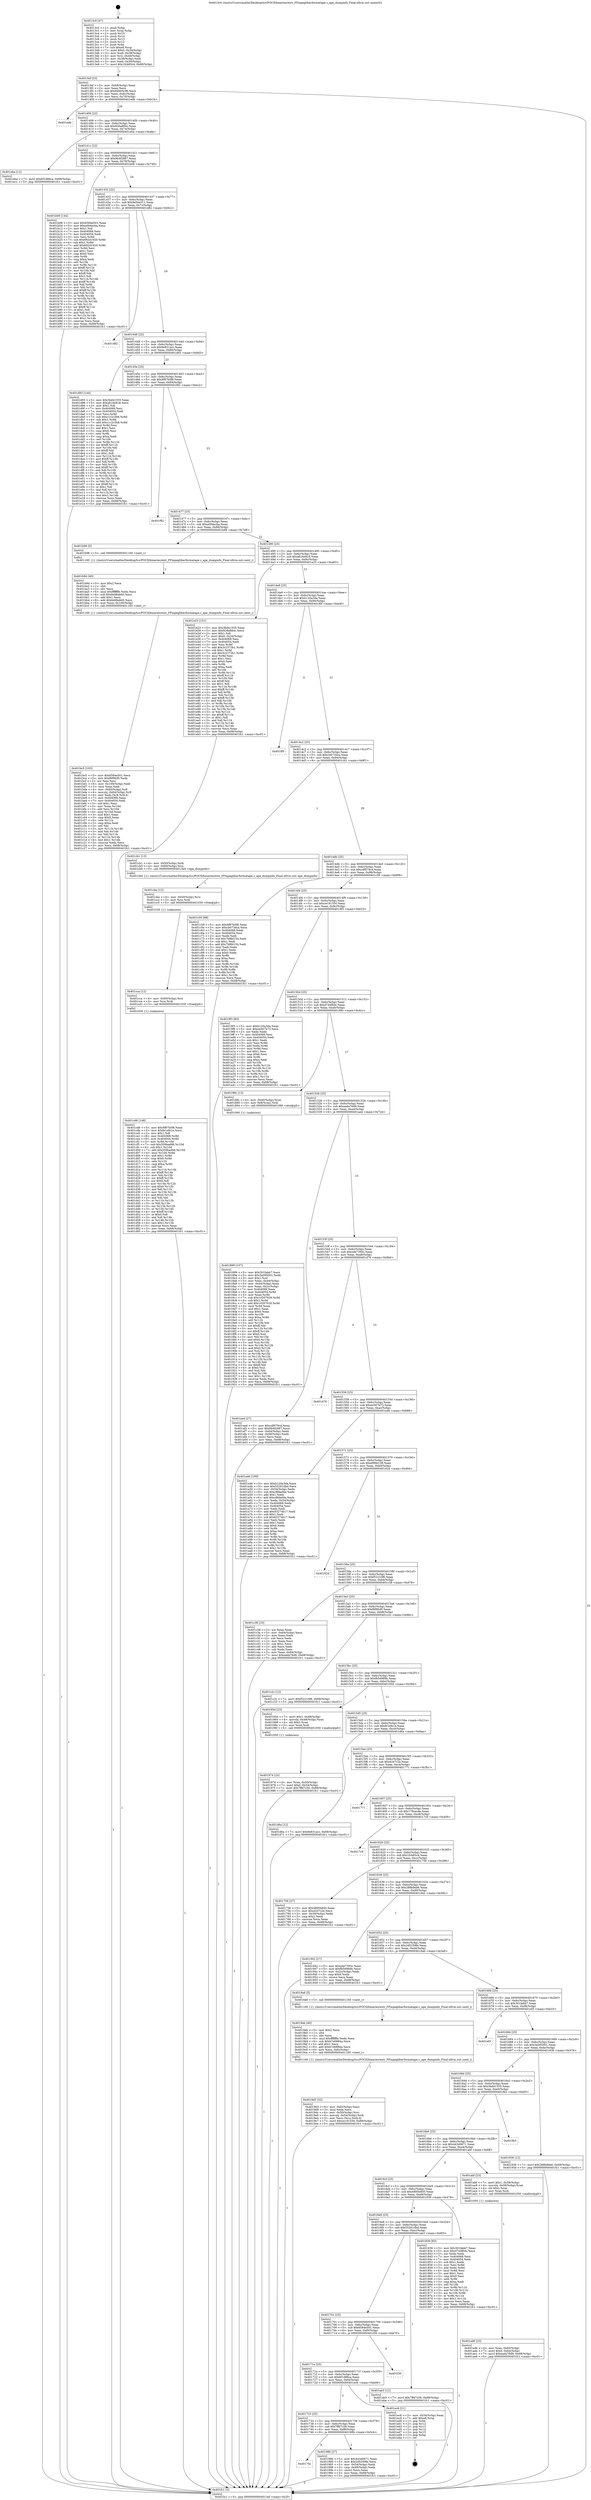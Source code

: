 digraph "0x4013c0" {
  label = "0x4013c0 (/mnt/c/Users/mathe/Desktop/tcc/POCII/binaries/extr_FFmpeglibavformatape.c_ape_dumpinfo_Final-ollvm.out::main(0))"
  labelloc = "t"
  node[shape=record]

  Entry [label="",width=0.3,height=0.3,shape=circle,fillcolor=black,style=filled]
  "0x4013ef" [label="{
     0x4013ef [23]\l
     | [instrs]\l
     &nbsp;&nbsp;0x4013ef \<+3\>: mov -0x68(%rbp),%eax\l
     &nbsp;&nbsp;0x4013f2 \<+2\>: mov %eax,%ecx\l
     &nbsp;&nbsp;0x4013f4 \<+6\>: sub $0x84605c96,%ecx\l
     &nbsp;&nbsp;0x4013fa \<+3\>: mov %eax,-0x6c(%rbp)\l
     &nbsp;&nbsp;0x4013fd \<+3\>: mov %ecx,-0x70(%rbp)\l
     &nbsp;&nbsp;0x401400 \<+6\>: je 0000000000401edb \<main+0xb1b\>\l
  }"]
  "0x401edb" [label="{
     0x401edb\l
  }", style=dashed]
  "0x401406" [label="{
     0x401406 [22]\l
     | [instrs]\l
     &nbsp;&nbsp;0x401406 \<+5\>: jmp 000000000040140b \<main+0x4b\>\l
     &nbsp;&nbsp;0x40140b \<+3\>: mov -0x6c(%rbp),%eax\l
     &nbsp;&nbsp;0x40140e \<+5\>: sub $0x926a884c,%eax\l
     &nbsp;&nbsp;0x401413 \<+3\>: mov %eax,-0x74(%rbp)\l
     &nbsp;&nbsp;0x401416 \<+6\>: je 0000000000401eba \<main+0xafa\>\l
  }"]
  Exit [label="",width=0.3,height=0.3,shape=circle,fillcolor=black,style=filled,peripheries=2]
  "0x401eba" [label="{
     0x401eba [12]\l
     | [instrs]\l
     &nbsp;&nbsp;0x401eba \<+7\>: movl $0x6f1d86ca,-0x68(%rbp)\l
     &nbsp;&nbsp;0x401ec1 \<+5\>: jmp 0000000000401fc1 \<main+0xc01\>\l
  }"]
  "0x40141c" [label="{
     0x40141c [22]\l
     | [instrs]\l
     &nbsp;&nbsp;0x40141c \<+5\>: jmp 0000000000401421 \<main+0x61\>\l
     &nbsp;&nbsp;0x401421 \<+3\>: mov -0x6c(%rbp),%eax\l
     &nbsp;&nbsp;0x401424 \<+5\>: sub $0x9b4f2887,%eax\l
     &nbsp;&nbsp;0x401429 \<+3\>: mov %eax,-0x78(%rbp)\l
     &nbsp;&nbsp;0x40142c \<+6\>: je 0000000000401b08 \<main+0x748\>\l
  }"]
  "0x401cd6" [label="{
     0x401cd6 [148]\l
     | [instrs]\l
     &nbsp;&nbsp;0x401cd6 \<+5\>: mov $0x9f87b0f6,%eax\l
     &nbsp;&nbsp;0x401cdb \<+5\>: mov $0xfe1efe1e,%ecx\l
     &nbsp;&nbsp;0x401ce0 \<+2\>: mov $0x1,%dl\l
     &nbsp;&nbsp;0x401ce2 \<+8\>: mov 0x404068,%r8d\l
     &nbsp;&nbsp;0x401cea \<+8\>: mov 0x404054,%r9d\l
     &nbsp;&nbsp;0x401cf2 \<+3\>: mov %r8d,%r10d\l
     &nbsp;&nbsp;0x401cf5 \<+7\>: sub $0x359bad66,%r10d\l
     &nbsp;&nbsp;0x401cfc \<+4\>: sub $0x1,%r10d\l
     &nbsp;&nbsp;0x401d00 \<+7\>: add $0x359bad66,%r10d\l
     &nbsp;&nbsp;0x401d07 \<+4\>: imul %r10d,%r8d\l
     &nbsp;&nbsp;0x401d0b \<+4\>: and $0x1,%r8d\l
     &nbsp;&nbsp;0x401d0f \<+4\>: cmp $0x0,%r8d\l
     &nbsp;&nbsp;0x401d13 \<+4\>: sete %r11b\l
     &nbsp;&nbsp;0x401d17 \<+4\>: cmp $0xa,%r9d\l
     &nbsp;&nbsp;0x401d1b \<+3\>: setl %bl\l
     &nbsp;&nbsp;0x401d1e \<+3\>: mov %r11b,%r14b\l
     &nbsp;&nbsp;0x401d21 \<+4\>: xor $0xff,%r14b\l
     &nbsp;&nbsp;0x401d25 \<+3\>: mov %bl,%r15b\l
     &nbsp;&nbsp;0x401d28 \<+4\>: xor $0xff,%r15b\l
     &nbsp;&nbsp;0x401d2c \<+3\>: xor $0x0,%dl\l
     &nbsp;&nbsp;0x401d2f \<+3\>: mov %r14b,%r12b\l
     &nbsp;&nbsp;0x401d32 \<+4\>: and $0x0,%r12b\l
     &nbsp;&nbsp;0x401d36 \<+3\>: and %dl,%r11b\l
     &nbsp;&nbsp;0x401d39 \<+3\>: mov %r15b,%r13b\l
     &nbsp;&nbsp;0x401d3c \<+4\>: and $0x0,%r13b\l
     &nbsp;&nbsp;0x401d40 \<+2\>: and %dl,%bl\l
     &nbsp;&nbsp;0x401d42 \<+3\>: or %r11b,%r12b\l
     &nbsp;&nbsp;0x401d45 \<+3\>: or %bl,%r13b\l
     &nbsp;&nbsp;0x401d48 \<+3\>: xor %r13b,%r12b\l
     &nbsp;&nbsp;0x401d4b \<+3\>: or %r15b,%r14b\l
     &nbsp;&nbsp;0x401d4e \<+4\>: xor $0xff,%r14b\l
     &nbsp;&nbsp;0x401d52 \<+3\>: or $0x0,%dl\l
     &nbsp;&nbsp;0x401d55 \<+3\>: and %dl,%r14b\l
     &nbsp;&nbsp;0x401d58 \<+3\>: or %r14b,%r12b\l
     &nbsp;&nbsp;0x401d5b \<+4\>: test $0x1,%r12b\l
     &nbsp;&nbsp;0x401d5f \<+3\>: cmovne %ecx,%eax\l
     &nbsp;&nbsp;0x401d62 \<+3\>: mov %eax,-0x68(%rbp)\l
     &nbsp;&nbsp;0x401d65 \<+5\>: jmp 0000000000401fc1 \<main+0xc01\>\l
  }"]
  "0x401b08" [label="{
     0x401b08 [144]\l
     | [instrs]\l
     &nbsp;&nbsp;0x401b08 \<+5\>: mov $0x6584e501,%eax\l
     &nbsp;&nbsp;0x401b0d \<+5\>: mov $0xa094ecba,%ecx\l
     &nbsp;&nbsp;0x401b12 \<+2\>: mov $0x1,%dl\l
     &nbsp;&nbsp;0x401b14 \<+7\>: mov 0x404068,%esi\l
     &nbsp;&nbsp;0x401b1b \<+7\>: mov 0x404054,%edi\l
     &nbsp;&nbsp;0x401b22 \<+3\>: mov %esi,%r8d\l
     &nbsp;&nbsp;0x401b25 \<+7\>: sub $0x692d1920,%r8d\l
     &nbsp;&nbsp;0x401b2c \<+4\>: sub $0x1,%r8d\l
     &nbsp;&nbsp;0x401b30 \<+7\>: add $0x692d1920,%r8d\l
     &nbsp;&nbsp;0x401b37 \<+4\>: imul %r8d,%esi\l
     &nbsp;&nbsp;0x401b3b \<+3\>: and $0x1,%esi\l
     &nbsp;&nbsp;0x401b3e \<+3\>: cmp $0x0,%esi\l
     &nbsp;&nbsp;0x401b41 \<+4\>: sete %r9b\l
     &nbsp;&nbsp;0x401b45 \<+3\>: cmp $0xa,%edi\l
     &nbsp;&nbsp;0x401b48 \<+4\>: setl %r10b\l
     &nbsp;&nbsp;0x401b4c \<+3\>: mov %r9b,%r11b\l
     &nbsp;&nbsp;0x401b4f \<+4\>: xor $0xff,%r11b\l
     &nbsp;&nbsp;0x401b53 \<+3\>: mov %r10b,%bl\l
     &nbsp;&nbsp;0x401b56 \<+3\>: xor $0xff,%bl\l
     &nbsp;&nbsp;0x401b59 \<+3\>: xor $0x1,%dl\l
     &nbsp;&nbsp;0x401b5c \<+3\>: mov %r11b,%r14b\l
     &nbsp;&nbsp;0x401b5f \<+4\>: and $0xff,%r14b\l
     &nbsp;&nbsp;0x401b63 \<+3\>: and %dl,%r9b\l
     &nbsp;&nbsp;0x401b66 \<+3\>: mov %bl,%r15b\l
     &nbsp;&nbsp;0x401b69 \<+4\>: and $0xff,%r15b\l
     &nbsp;&nbsp;0x401b6d \<+3\>: and %dl,%r10b\l
     &nbsp;&nbsp;0x401b70 \<+3\>: or %r9b,%r14b\l
     &nbsp;&nbsp;0x401b73 \<+3\>: or %r10b,%r15b\l
     &nbsp;&nbsp;0x401b76 \<+3\>: xor %r15b,%r14b\l
     &nbsp;&nbsp;0x401b79 \<+3\>: or %bl,%r11b\l
     &nbsp;&nbsp;0x401b7c \<+4\>: xor $0xff,%r11b\l
     &nbsp;&nbsp;0x401b80 \<+3\>: or $0x1,%dl\l
     &nbsp;&nbsp;0x401b83 \<+3\>: and %dl,%r11b\l
     &nbsp;&nbsp;0x401b86 \<+3\>: or %r11b,%r14b\l
     &nbsp;&nbsp;0x401b89 \<+4\>: test $0x1,%r14b\l
     &nbsp;&nbsp;0x401b8d \<+3\>: cmovne %ecx,%eax\l
     &nbsp;&nbsp;0x401b90 \<+3\>: mov %eax,-0x68(%rbp)\l
     &nbsp;&nbsp;0x401b93 \<+5\>: jmp 0000000000401fc1 \<main+0xc01\>\l
  }"]
  "0x401432" [label="{
     0x401432 [22]\l
     | [instrs]\l
     &nbsp;&nbsp;0x401432 \<+5\>: jmp 0000000000401437 \<main+0x77\>\l
     &nbsp;&nbsp;0x401437 \<+3\>: mov -0x6c(%rbp),%eax\l
     &nbsp;&nbsp;0x40143a \<+5\>: sub $0x9e50e311,%eax\l
     &nbsp;&nbsp;0x40143f \<+3\>: mov %eax,-0x7c(%rbp)\l
     &nbsp;&nbsp;0x401442 \<+6\>: je 0000000000401d82 \<main+0x9c2\>\l
  }"]
  "0x401cca" [label="{
     0x401cca [12]\l
     | [instrs]\l
     &nbsp;&nbsp;0x401cca \<+4\>: mov -0x60(%rbp),%rsi\l
     &nbsp;&nbsp;0x401cce \<+3\>: mov %rsi,%rdi\l
     &nbsp;&nbsp;0x401cd1 \<+5\>: call 0000000000401030 \<free@plt\>\l
     | [calls]\l
     &nbsp;&nbsp;0x401030 \{1\} (unknown)\l
  }"]
  "0x401d82" [label="{
     0x401d82\l
  }", style=dashed]
  "0x401448" [label="{
     0x401448 [22]\l
     | [instrs]\l
     &nbsp;&nbsp;0x401448 \<+5\>: jmp 000000000040144d \<main+0x8d\>\l
     &nbsp;&nbsp;0x40144d \<+3\>: mov -0x6c(%rbp),%eax\l
     &nbsp;&nbsp;0x401450 \<+5\>: sub $0x9e831acc,%eax\l
     &nbsp;&nbsp;0x401455 \<+3\>: mov %eax,-0x80(%rbp)\l
     &nbsp;&nbsp;0x401458 \<+6\>: je 0000000000401d93 \<main+0x9d3\>\l
  }"]
  "0x401cbe" [label="{
     0x401cbe [12]\l
     | [instrs]\l
     &nbsp;&nbsp;0x401cbe \<+4\>: mov -0x50(%rbp),%rsi\l
     &nbsp;&nbsp;0x401cc2 \<+3\>: mov %rsi,%rdi\l
     &nbsp;&nbsp;0x401cc5 \<+5\>: call 0000000000401030 \<free@plt\>\l
     | [calls]\l
     &nbsp;&nbsp;0x401030 \{1\} (unknown)\l
  }"]
  "0x401d93" [label="{
     0x401d93 [144]\l
     | [instrs]\l
     &nbsp;&nbsp;0x401d93 \<+5\>: mov $0x3bd41555,%eax\l
     &nbsp;&nbsp;0x401d98 \<+5\>: mov $0xa616e818,%ecx\l
     &nbsp;&nbsp;0x401d9d \<+2\>: mov $0x1,%dl\l
     &nbsp;&nbsp;0x401d9f \<+7\>: mov 0x404068,%esi\l
     &nbsp;&nbsp;0x401da6 \<+7\>: mov 0x404054,%edi\l
     &nbsp;&nbsp;0x401dad \<+3\>: mov %esi,%r8d\l
     &nbsp;&nbsp;0x401db0 \<+7\>: sub $0xc1c2c3b8,%r8d\l
     &nbsp;&nbsp;0x401db7 \<+4\>: sub $0x1,%r8d\l
     &nbsp;&nbsp;0x401dbb \<+7\>: add $0xc1c2c3b8,%r8d\l
     &nbsp;&nbsp;0x401dc2 \<+4\>: imul %r8d,%esi\l
     &nbsp;&nbsp;0x401dc6 \<+3\>: and $0x1,%esi\l
     &nbsp;&nbsp;0x401dc9 \<+3\>: cmp $0x0,%esi\l
     &nbsp;&nbsp;0x401dcc \<+4\>: sete %r9b\l
     &nbsp;&nbsp;0x401dd0 \<+3\>: cmp $0xa,%edi\l
     &nbsp;&nbsp;0x401dd3 \<+4\>: setl %r10b\l
     &nbsp;&nbsp;0x401dd7 \<+3\>: mov %r9b,%r11b\l
     &nbsp;&nbsp;0x401dda \<+4\>: xor $0xff,%r11b\l
     &nbsp;&nbsp;0x401dde \<+3\>: mov %r10b,%bl\l
     &nbsp;&nbsp;0x401de1 \<+3\>: xor $0xff,%bl\l
     &nbsp;&nbsp;0x401de4 \<+3\>: xor $0x1,%dl\l
     &nbsp;&nbsp;0x401de7 \<+3\>: mov %r11b,%r14b\l
     &nbsp;&nbsp;0x401dea \<+4\>: and $0xff,%r14b\l
     &nbsp;&nbsp;0x401dee \<+3\>: and %dl,%r9b\l
     &nbsp;&nbsp;0x401df1 \<+3\>: mov %bl,%r15b\l
     &nbsp;&nbsp;0x401df4 \<+4\>: and $0xff,%r15b\l
     &nbsp;&nbsp;0x401df8 \<+3\>: and %dl,%r10b\l
     &nbsp;&nbsp;0x401dfb \<+3\>: or %r9b,%r14b\l
     &nbsp;&nbsp;0x401dfe \<+3\>: or %r10b,%r15b\l
     &nbsp;&nbsp;0x401e01 \<+3\>: xor %r15b,%r14b\l
     &nbsp;&nbsp;0x401e04 \<+3\>: or %bl,%r11b\l
     &nbsp;&nbsp;0x401e07 \<+4\>: xor $0xff,%r11b\l
     &nbsp;&nbsp;0x401e0b \<+3\>: or $0x1,%dl\l
     &nbsp;&nbsp;0x401e0e \<+3\>: and %dl,%r11b\l
     &nbsp;&nbsp;0x401e11 \<+3\>: or %r11b,%r14b\l
     &nbsp;&nbsp;0x401e14 \<+4\>: test $0x1,%r14b\l
     &nbsp;&nbsp;0x401e18 \<+3\>: cmovne %ecx,%eax\l
     &nbsp;&nbsp;0x401e1b \<+3\>: mov %eax,-0x68(%rbp)\l
     &nbsp;&nbsp;0x401e1e \<+5\>: jmp 0000000000401fc1 \<main+0xc01\>\l
  }"]
  "0x40145e" [label="{
     0x40145e [25]\l
     | [instrs]\l
     &nbsp;&nbsp;0x40145e \<+5\>: jmp 0000000000401463 \<main+0xa3\>\l
     &nbsp;&nbsp;0x401463 \<+3\>: mov -0x6c(%rbp),%eax\l
     &nbsp;&nbsp;0x401466 \<+5\>: sub $0x9f87b0f6,%eax\l
     &nbsp;&nbsp;0x40146b \<+6\>: mov %eax,-0x84(%rbp)\l
     &nbsp;&nbsp;0x401471 \<+6\>: je 0000000000401f82 \<main+0xbc2\>\l
  }"]
  "0x401bc5" [label="{
     0x401bc5 [103]\l
     | [instrs]\l
     &nbsp;&nbsp;0x401bc5 \<+5\>: mov $0x6584e501,%ecx\l
     &nbsp;&nbsp;0x401bca \<+5\>: mov $0xf6f9fcf0,%edx\l
     &nbsp;&nbsp;0x401bcf \<+2\>: xor %esi,%esi\l
     &nbsp;&nbsp;0x401bd1 \<+6\>: mov -0x100(%rbp),%edi\l
     &nbsp;&nbsp;0x401bd7 \<+3\>: imul %eax,%edi\l
     &nbsp;&nbsp;0x401bda \<+4\>: mov -0x60(%rbp),%r8\l
     &nbsp;&nbsp;0x401bde \<+4\>: movslq -0x64(%rbp),%r9\l
     &nbsp;&nbsp;0x401be2 \<+4\>: mov %edi,(%r8,%r9,4)\l
     &nbsp;&nbsp;0x401be6 \<+7\>: mov 0x404068,%eax\l
     &nbsp;&nbsp;0x401bed \<+7\>: mov 0x404054,%edi\l
     &nbsp;&nbsp;0x401bf4 \<+3\>: sub $0x1,%esi\l
     &nbsp;&nbsp;0x401bf7 \<+3\>: mov %eax,%r10d\l
     &nbsp;&nbsp;0x401bfa \<+3\>: add %esi,%r10d\l
     &nbsp;&nbsp;0x401bfd \<+4\>: imul %r10d,%eax\l
     &nbsp;&nbsp;0x401c01 \<+3\>: and $0x1,%eax\l
     &nbsp;&nbsp;0x401c04 \<+3\>: cmp $0x0,%eax\l
     &nbsp;&nbsp;0x401c07 \<+4\>: sete %r11b\l
     &nbsp;&nbsp;0x401c0b \<+3\>: cmp $0xa,%edi\l
     &nbsp;&nbsp;0x401c0e \<+3\>: setl %bl\l
     &nbsp;&nbsp;0x401c11 \<+3\>: mov %r11b,%r14b\l
     &nbsp;&nbsp;0x401c14 \<+3\>: and %bl,%r14b\l
     &nbsp;&nbsp;0x401c17 \<+3\>: xor %bl,%r11b\l
     &nbsp;&nbsp;0x401c1a \<+3\>: or %r11b,%r14b\l
     &nbsp;&nbsp;0x401c1d \<+4\>: test $0x1,%r14b\l
     &nbsp;&nbsp;0x401c21 \<+3\>: cmovne %edx,%ecx\l
     &nbsp;&nbsp;0x401c24 \<+3\>: mov %ecx,-0x68(%rbp)\l
     &nbsp;&nbsp;0x401c27 \<+5\>: jmp 0000000000401fc1 \<main+0xc01\>\l
  }"]
  "0x401f82" [label="{
     0x401f82\l
  }", style=dashed]
  "0x401477" [label="{
     0x401477 [25]\l
     | [instrs]\l
     &nbsp;&nbsp;0x401477 \<+5\>: jmp 000000000040147c \<main+0xbc\>\l
     &nbsp;&nbsp;0x40147c \<+3\>: mov -0x6c(%rbp),%eax\l
     &nbsp;&nbsp;0x40147f \<+5\>: sub $0xa094ecba,%eax\l
     &nbsp;&nbsp;0x401484 \<+6\>: mov %eax,-0x88(%rbp)\l
     &nbsp;&nbsp;0x40148a \<+6\>: je 0000000000401b98 \<main+0x7d8\>\l
  }"]
  "0x401b9d" [label="{
     0x401b9d [40]\l
     | [instrs]\l
     &nbsp;&nbsp;0x401b9d \<+5\>: mov $0x2,%ecx\l
     &nbsp;&nbsp;0x401ba2 \<+1\>: cltd\l
     &nbsp;&nbsp;0x401ba3 \<+2\>: idiv %ecx\l
     &nbsp;&nbsp;0x401ba5 \<+6\>: imul $0xfffffffe,%edx,%ecx\l
     &nbsp;&nbsp;0x401bab \<+6\>: sub $0x6e98ab60,%ecx\l
     &nbsp;&nbsp;0x401bb1 \<+3\>: add $0x1,%ecx\l
     &nbsp;&nbsp;0x401bb4 \<+6\>: add $0x6e98ab60,%ecx\l
     &nbsp;&nbsp;0x401bba \<+6\>: mov %ecx,-0x100(%rbp)\l
     &nbsp;&nbsp;0x401bc0 \<+5\>: call 0000000000401160 \<next_i\>\l
     | [calls]\l
     &nbsp;&nbsp;0x401160 \{1\} (/mnt/c/Users/mathe/Desktop/tcc/POCII/binaries/extr_FFmpeglibavformatape.c_ape_dumpinfo_Final-ollvm.out::next_i)\l
  }"]
  "0x401b98" [label="{
     0x401b98 [5]\l
     | [instrs]\l
     &nbsp;&nbsp;0x401b98 \<+5\>: call 0000000000401160 \<next_i\>\l
     | [calls]\l
     &nbsp;&nbsp;0x401160 \{1\} (/mnt/c/Users/mathe/Desktop/tcc/POCII/binaries/extr_FFmpeglibavformatape.c_ape_dumpinfo_Final-ollvm.out::next_i)\l
  }"]
  "0x401490" [label="{
     0x401490 [25]\l
     | [instrs]\l
     &nbsp;&nbsp;0x401490 \<+5\>: jmp 0000000000401495 \<main+0xd5\>\l
     &nbsp;&nbsp;0x401495 \<+3\>: mov -0x6c(%rbp),%eax\l
     &nbsp;&nbsp;0x401498 \<+5\>: sub $0xa616e818,%eax\l
     &nbsp;&nbsp;0x40149d \<+6\>: mov %eax,-0x8c(%rbp)\l
     &nbsp;&nbsp;0x4014a3 \<+6\>: je 0000000000401e23 \<main+0xa63\>\l
  }"]
  "0x401ad6" [label="{
     0x401ad6 [23]\l
     | [instrs]\l
     &nbsp;&nbsp;0x401ad6 \<+4\>: mov %rax,-0x60(%rbp)\l
     &nbsp;&nbsp;0x401ada \<+7\>: movl $0x0,-0x64(%rbp)\l
     &nbsp;&nbsp;0x401ae1 \<+7\>: movl $0xeada76d9,-0x68(%rbp)\l
     &nbsp;&nbsp;0x401ae8 \<+5\>: jmp 0000000000401fc1 \<main+0xc01\>\l
  }"]
  "0x401e23" [label="{
     0x401e23 [151]\l
     | [instrs]\l
     &nbsp;&nbsp;0x401e23 \<+5\>: mov $0x3bd41555,%eax\l
     &nbsp;&nbsp;0x401e28 \<+5\>: mov $0x926a884c,%ecx\l
     &nbsp;&nbsp;0x401e2d \<+2\>: mov $0x1,%dl\l
     &nbsp;&nbsp;0x401e2f \<+7\>: movl $0x0,-0x34(%rbp)\l
     &nbsp;&nbsp;0x401e36 \<+7\>: mov 0x404068,%esi\l
     &nbsp;&nbsp;0x401e3d \<+7\>: mov 0x404054,%edi\l
     &nbsp;&nbsp;0x401e44 \<+3\>: mov %esi,%r8d\l
     &nbsp;&nbsp;0x401e47 \<+7\>: add $0x3c2373b1,%r8d\l
     &nbsp;&nbsp;0x401e4e \<+4\>: sub $0x1,%r8d\l
     &nbsp;&nbsp;0x401e52 \<+7\>: sub $0x3c2373b1,%r8d\l
     &nbsp;&nbsp;0x401e59 \<+4\>: imul %r8d,%esi\l
     &nbsp;&nbsp;0x401e5d \<+3\>: and $0x1,%esi\l
     &nbsp;&nbsp;0x401e60 \<+3\>: cmp $0x0,%esi\l
     &nbsp;&nbsp;0x401e63 \<+4\>: sete %r9b\l
     &nbsp;&nbsp;0x401e67 \<+3\>: cmp $0xa,%edi\l
     &nbsp;&nbsp;0x401e6a \<+4\>: setl %r10b\l
     &nbsp;&nbsp;0x401e6e \<+3\>: mov %r9b,%r11b\l
     &nbsp;&nbsp;0x401e71 \<+4\>: xor $0xff,%r11b\l
     &nbsp;&nbsp;0x401e75 \<+3\>: mov %r10b,%bl\l
     &nbsp;&nbsp;0x401e78 \<+3\>: xor $0xff,%bl\l
     &nbsp;&nbsp;0x401e7b \<+3\>: xor $0x1,%dl\l
     &nbsp;&nbsp;0x401e7e \<+3\>: mov %r11b,%r14b\l
     &nbsp;&nbsp;0x401e81 \<+4\>: and $0xff,%r14b\l
     &nbsp;&nbsp;0x401e85 \<+3\>: and %dl,%r9b\l
     &nbsp;&nbsp;0x401e88 \<+3\>: mov %bl,%r15b\l
     &nbsp;&nbsp;0x401e8b \<+4\>: and $0xff,%r15b\l
     &nbsp;&nbsp;0x401e8f \<+3\>: and %dl,%r10b\l
     &nbsp;&nbsp;0x401e92 \<+3\>: or %r9b,%r14b\l
     &nbsp;&nbsp;0x401e95 \<+3\>: or %r10b,%r15b\l
     &nbsp;&nbsp;0x401e98 \<+3\>: xor %r15b,%r14b\l
     &nbsp;&nbsp;0x401e9b \<+3\>: or %bl,%r11b\l
     &nbsp;&nbsp;0x401e9e \<+4\>: xor $0xff,%r11b\l
     &nbsp;&nbsp;0x401ea2 \<+3\>: or $0x1,%dl\l
     &nbsp;&nbsp;0x401ea5 \<+3\>: and %dl,%r11b\l
     &nbsp;&nbsp;0x401ea8 \<+3\>: or %r11b,%r14b\l
     &nbsp;&nbsp;0x401eab \<+4\>: test $0x1,%r14b\l
     &nbsp;&nbsp;0x401eaf \<+3\>: cmovne %ecx,%eax\l
     &nbsp;&nbsp;0x401eb2 \<+3\>: mov %eax,-0x68(%rbp)\l
     &nbsp;&nbsp;0x401eb5 \<+5\>: jmp 0000000000401fc1 \<main+0xc01\>\l
  }"]
  "0x4014a9" [label="{
     0x4014a9 [25]\l
     | [instrs]\l
     &nbsp;&nbsp;0x4014a9 \<+5\>: jmp 00000000004014ae \<main+0xee\>\l
     &nbsp;&nbsp;0x4014ae \<+3\>: mov -0x6c(%rbp),%eax\l
     &nbsp;&nbsp;0x4014b1 \<+5\>: sub $0xb120a3da,%eax\l
     &nbsp;&nbsp;0x4014b6 \<+6\>: mov %eax,-0x90(%rbp)\l
     &nbsp;&nbsp;0x4014bc \<+6\>: je 0000000000401f0f \<main+0xb4f\>\l
  }"]
  "0x4019d3" [label="{
     0x4019d3 [32]\l
     | [instrs]\l
     &nbsp;&nbsp;0x4019d3 \<+6\>: mov -0xfc(%rbp),%ecx\l
     &nbsp;&nbsp;0x4019d9 \<+3\>: imul %eax,%ecx\l
     &nbsp;&nbsp;0x4019dc \<+4\>: mov -0x50(%rbp),%rsi\l
     &nbsp;&nbsp;0x4019e0 \<+4\>: movslq -0x54(%rbp),%rdi\l
     &nbsp;&nbsp;0x4019e4 \<+3\>: mov %ecx,(%rsi,%rdi,4)\l
     &nbsp;&nbsp;0x4019e7 \<+7\>: movl $0xce191550,-0x68(%rbp)\l
     &nbsp;&nbsp;0x4019ee \<+5\>: jmp 0000000000401fc1 \<main+0xc01\>\l
  }"]
  "0x401f0f" [label="{
     0x401f0f\l
  }", style=dashed]
  "0x4014c2" [label="{
     0x4014c2 [25]\l
     | [instrs]\l
     &nbsp;&nbsp;0x4014c2 \<+5\>: jmp 00000000004014c7 \<main+0x107\>\l
     &nbsp;&nbsp;0x4014c7 \<+3\>: mov -0x6c(%rbp),%eax\l
     &nbsp;&nbsp;0x4014ca \<+5\>: sub $0xcb073dca,%eax\l
     &nbsp;&nbsp;0x4014cf \<+6\>: mov %eax,-0x94(%rbp)\l
     &nbsp;&nbsp;0x4014d5 \<+6\>: je 0000000000401cb1 \<main+0x8f1\>\l
  }"]
  "0x4019ab" [label="{
     0x4019ab [40]\l
     | [instrs]\l
     &nbsp;&nbsp;0x4019ab \<+5\>: mov $0x2,%ecx\l
     &nbsp;&nbsp;0x4019b0 \<+1\>: cltd\l
     &nbsp;&nbsp;0x4019b1 \<+2\>: idiv %ecx\l
     &nbsp;&nbsp;0x4019b3 \<+6\>: imul $0xfffffffe,%edx,%ecx\l
     &nbsp;&nbsp;0x4019b9 \<+6\>: sub $0xb7e6884a,%ecx\l
     &nbsp;&nbsp;0x4019bf \<+3\>: add $0x1,%ecx\l
     &nbsp;&nbsp;0x4019c2 \<+6\>: add $0xb7e6884a,%ecx\l
     &nbsp;&nbsp;0x4019c8 \<+6\>: mov %ecx,-0xfc(%rbp)\l
     &nbsp;&nbsp;0x4019ce \<+5\>: call 0000000000401160 \<next_i\>\l
     | [calls]\l
     &nbsp;&nbsp;0x401160 \{1\} (/mnt/c/Users/mathe/Desktop/tcc/POCII/binaries/extr_FFmpeglibavformatape.c_ape_dumpinfo_Final-ollvm.out::next_i)\l
  }"]
  "0x401cb1" [label="{
     0x401cb1 [13]\l
     | [instrs]\l
     &nbsp;&nbsp;0x401cb1 \<+4\>: mov -0x50(%rbp),%rdi\l
     &nbsp;&nbsp;0x401cb5 \<+4\>: mov -0x60(%rbp),%rsi\l
     &nbsp;&nbsp;0x401cb9 \<+5\>: call 00000000004013b0 \<ape_dumpinfo\>\l
     | [calls]\l
     &nbsp;&nbsp;0x4013b0 \{1\} (/mnt/c/Users/mathe/Desktop/tcc/POCII/binaries/extr_FFmpeglibavformatape.c_ape_dumpinfo_Final-ollvm.out::ape_dumpinfo)\l
  }"]
  "0x4014db" [label="{
     0x4014db [25]\l
     | [instrs]\l
     &nbsp;&nbsp;0x4014db \<+5\>: jmp 00000000004014e0 \<main+0x120\>\l
     &nbsp;&nbsp;0x4014e0 \<+3\>: mov -0x6c(%rbp),%eax\l
     &nbsp;&nbsp;0x4014e3 \<+5\>: sub $0xcdf079cd,%eax\l
     &nbsp;&nbsp;0x4014e8 \<+6\>: mov %eax,-0x98(%rbp)\l
     &nbsp;&nbsp;0x4014ee \<+6\>: je 0000000000401c59 \<main+0x899\>\l
  }"]
  "0x40174c" [label="{
     0x40174c\l
  }", style=dashed]
  "0x401c59" [label="{
     0x401c59 [88]\l
     | [instrs]\l
     &nbsp;&nbsp;0x401c59 \<+5\>: mov $0x9f87b0f6,%eax\l
     &nbsp;&nbsp;0x401c5e \<+5\>: mov $0xcb073dca,%ecx\l
     &nbsp;&nbsp;0x401c63 \<+7\>: mov 0x404068,%edx\l
     &nbsp;&nbsp;0x401c6a \<+7\>: mov 0x404054,%esi\l
     &nbsp;&nbsp;0x401c71 \<+2\>: mov %edx,%edi\l
     &nbsp;&nbsp;0x401c73 \<+6\>: sub $0x7bf8d154,%edi\l
     &nbsp;&nbsp;0x401c79 \<+3\>: sub $0x1,%edi\l
     &nbsp;&nbsp;0x401c7c \<+6\>: add $0x7bf8d154,%edi\l
     &nbsp;&nbsp;0x401c82 \<+3\>: imul %edi,%edx\l
     &nbsp;&nbsp;0x401c85 \<+3\>: and $0x1,%edx\l
     &nbsp;&nbsp;0x401c88 \<+3\>: cmp $0x0,%edx\l
     &nbsp;&nbsp;0x401c8b \<+4\>: sete %r8b\l
     &nbsp;&nbsp;0x401c8f \<+3\>: cmp $0xa,%esi\l
     &nbsp;&nbsp;0x401c92 \<+4\>: setl %r9b\l
     &nbsp;&nbsp;0x401c96 \<+3\>: mov %r8b,%r10b\l
     &nbsp;&nbsp;0x401c99 \<+3\>: and %r9b,%r10b\l
     &nbsp;&nbsp;0x401c9c \<+3\>: xor %r9b,%r8b\l
     &nbsp;&nbsp;0x401c9f \<+3\>: or %r8b,%r10b\l
     &nbsp;&nbsp;0x401ca2 \<+4\>: test $0x1,%r10b\l
     &nbsp;&nbsp;0x401ca6 \<+3\>: cmovne %ecx,%eax\l
     &nbsp;&nbsp;0x401ca9 \<+3\>: mov %eax,-0x68(%rbp)\l
     &nbsp;&nbsp;0x401cac \<+5\>: jmp 0000000000401fc1 \<main+0xc01\>\l
  }"]
  "0x4014f4" [label="{
     0x4014f4 [25]\l
     | [instrs]\l
     &nbsp;&nbsp;0x4014f4 \<+5\>: jmp 00000000004014f9 \<main+0x139\>\l
     &nbsp;&nbsp;0x4014f9 \<+3\>: mov -0x6c(%rbp),%eax\l
     &nbsp;&nbsp;0x4014fc \<+5\>: sub $0xce191550,%eax\l
     &nbsp;&nbsp;0x401501 \<+6\>: mov %eax,-0x9c(%rbp)\l
     &nbsp;&nbsp;0x401507 \<+6\>: je 00000000004019f3 \<main+0x633\>\l
  }"]
  "0x40198b" [label="{
     0x40198b [27]\l
     | [instrs]\l
     &nbsp;&nbsp;0x40198b \<+5\>: mov $0x443d0671,%eax\l
     &nbsp;&nbsp;0x401990 \<+5\>: mov $0x2d5259fe,%ecx\l
     &nbsp;&nbsp;0x401995 \<+3\>: mov -0x54(%rbp),%edx\l
     &nbsp;&nbsp;0x401998 \<+3\>: cmp -0x48(%rbp),%edx\l
     &nbsp;&nbsp;0x40199b \<+3\>: cmovl %ecx,%eax\l
     &nbsp;&nbsp;0x40199e \<+3\>: mov %eax,-0x68(%rbp)\l
     &nbsp;&nbsp;0x4019a1 \<+5\>: jmp 0000000000401fc1 \<main+0xc01\>\l
  }"]
  "0x4019f3" [label="{
     0x4019f3 [83]\l
     | [instrs]\l
     &nbsp;&nbsp;0x4019f3 \<+5\>: mov $0xb120a3da,%eax\l
     &nbsp;&nbsp;0x4019f8 \<+5\>: mov $0xee567b73,%ecx\l
     &nbsp;&nbsp;0x4019fd \<+2\>: xor %edx,%edx\l
     &nbsp;&nbsp;0x4019ff \<+7\>: mov 0x404068,%esi\l
     &nbsp;&nbsp;0x401a06 \<+7\>: mov 0x404054,%edi\l
     &nbsp;&nbsp;0x401a0d \<+3\>: sub $0x1,%edx\l
     &nbsp;&nbsp;0x401a10 \<+3\>: mov %esi,%r8d\l
     &nbsp;&nbsp;0x401a13 \<+3\>: add %edx,%r8d\l
     &nbsp;&nbsp;0x401a16 \<+4\>: imul %r8d,%esi\l
     &nbsp;&nbsp;0x401a1a \<+3\>: and $0x1,%esi\l
     &nbsp;&nbsp;0x401a1d \<+3\>: cmp $0x0,%esi\l
     &nbsp;&nbsp;0x401a20 \<+4\>: sete %r9b\l
     &nbsp;&nbsp;0x401a24 \<+3\>: cmp $0xa,%edi\l
     &nbsp;&nbsp;0x401a27 \<+4\>: setl %r10b\l
     &nbsp;&nbsp;0x401a2b \<+3\>: mov %r9b,%r11b\l
     &nbsp;&nbsp;0x401a2e \<+3\>: and %r10b,%r11b\l
     &nbsp;&nbsp;0x401a31 \<+3\>: xor %r10b,%r9b\l
     &nbsp;&nbsp;0x401a34 \<+3\>: or %r9b,%r11b\l
     &nbsp;&nbsp;0x401a37 \<+4\>: test $0x1,%r11b\l
     &nbsp;&nbsp;0x401a3b \<+3\>: cmovne %ecx,%eax\l
     &nbsp;&nbsp;0x401a3e \<+3\>: mov %eax,-0x68(%rbp)\l
     &nbsp;&nbsp;0x401a41 \<+5\>: jmp 0000000000401fc1 \<main+0xc01\>\l
  }"]
  "0x40150d" [label="{
     0x40150d [25]\l
     | [instrs]\l
     &nbsp;&nbsp;0x40150d \<+5\>: jmp 0000000000401512 \<main+0x152\>\l
     &nbsp;&nbsp;0x401512 \<+3\>: mov -0x6c(%rbp),%eax\l
     &nbsp;&nbsp;0x401515 \<+5\>: sub $0xd744f0dc,%eax\l
     &nbsp;&nbsp;0x40151a \<+6\>: mov %eax,-0xa0(%rbp)\l
     &nbsp;&nbsp;0x401520 \<+6\>: je 000000000040188c \<main+0x4cc\>\l
  }"]
  "0x401733" [label="{
     0x401733 [25]\l
     | [instrs]\l
     &nbsp;&nbsp;0x401733 \<+5\>: jmp 0000000000401738 \<main+0x378\>\l
     &nbsp;&nbsp;0x401738 \<+3\>: mov -0x6c(%rbp),%eax\l
     &nbsp;&nbsp;0x40173b \<+5\>: sub $0x7ffd7c56,%eax\l
     &nbsp;&nbsp;0x401740 \<+6\>: mov %eax,-0xf8(%rbp)\l
     &nbsp;&nbsp;0x401746 \<+6\>: je 000000000040198b \<main+0x5cb\>\l
  }"]
  "0x40188c" [label="{
     0x40188c [13]\l
     | [instrs]\l
     &nbsp;&nbsp;0x40188c \<+4\>: mov -0x40(%rbp),%rax\l
     &nbsp;&nbsp;0x401890 \<+4\>: mov 0x8(%rax),%rdi\l
     &nbsp;&nbsp;0x401894 \<+5\>: call 0000000000401060 \<atoi@plt\>\l
     | [calls]\l
     &nbsp;&nbsp;0x401060 \{1\} (unknown)\l
  }"]
  "0x401526" [label="{
     0x401526 [25]\l
     | [instrs]\l
     &nbsp;&nbsp;0x401526 \<+5\>: jmp 000000000040152b \<main+0x16b\>\l
     &nbsp;&nbsp;0x40152b \<+3\>: mov -0x6c(%rbp),%eax\l
     &nbsp;&nbsp;0x40152e \<+5\>: sub $0xeada76d9,%eax\l
     &nbsp;&nbsp;0x401533 \<+6\>: mov %eax,-0xa4(%rbp)\l
     &nbsp;&nbsp;0x401539 \<+6\>: je 0000000000401aed \<main+0x72d\>\l
  }"]
  "0x401ec6" [label="{
     0x401ec6 [21]\l
     | [instrs]\l
     &nbsp;&nbsp;0x401ec6 \<+3\>: mov -0x34(%rbp),%eax\l
     &nbsp;&nbsp;0x401ec9 \<+7\>: add $0xe8,%rsp\l
     &nbsp;&nbsp;0x401ed0 \<+1\>: pop %rbx\l
     &nbsp;&nbsp;0x401ed1 \<+2\>: pop %r12\l
     &nbsp;&nbsp;0x401ed3 \<+2\>: pop %r13\l
     &nbsp;&nbsp;0x401ed5 \<+2\>: pop %r14\l
     &nbsp;&nbsp;0x401ed7 \<+2\>: pop %r15\l
     &nbsp;&nbsp;0x401ed9 \<+1\>: pop %rbp\l
     &nbsp;&nbsp;0x401eda \<+1\>: ret\l
  }"]
  "0x401aed" [label="{
     0x401aed [27]\l
     | [instrs]\l
     &nbsp;&nbsp;0x401aed \<+5\>: mov $0xcdf079cd,%eax\l
     &nbsp;&nbsp;0x401af2 \<+5\>: mov $0x9b4f2887,%ecx\l
     &nbsp;&nbsp;0x401af7 \<+3\>: mov -0x64(%rbp),%edx\l
     &nbsp;&nbsp;0x401afa \<+3\>: cmp -0x58(%rbp),%edx\l
     &nbsp;&nbsp;0x401afd \<+3\>: cmovl %ecx,%eax\l
     &nbsp;&nbsp;0x401b00 \<+3\>: mov %eax,-0x68(%rbp)\l
     &nbsp;&nbsp;0x401b03 \<+5\>: jmp 0000000000401fc1 \<main+0xc01\>\l
  }"]
  "0x40153f" [label="{
     0x40153f [25]\l
     | [instrs]\l
     &nbsp;&nbsp;0x40153f \<+5\>: jmp 0000000000401544 \<main+0x184\>\l
     &nbsp;&nbsp;0x401544 \<+3\>: mov -0x6c(%rbp),%eax\l
     &nbsp;&nbsp;0x401547 \<+5\>: sub $0xede7393c,%eax\l
     &nbsp;&nbsp;0x40154c \<+6\>: mov %eax,-0xa8(%rbp)\l
     &nbsp;&nbsp;0x401552 \<+6\>: je 0000000000401d76 \<main+0x9b6\>\l
  }"]
  "0x40171a" [label="{
     0x40171a [25]\l
     | [instrs]\l
     &nbsp;&nbsp;0x40171a \<+5\>: jmp 000000000040171f \<main+0x35f\>\l
     &nbsp;&nbsp;0x40171f \<+3\>: mov -0x6c(%rbp),%eax\l
     &nbsp;&nbsp;0x401722 \<+5\>: sub $0x6f1d86ca,%eax\l
     &nbsp;&nbsp;0x401727 \<+6\>: mov %eax,-0xf4(%rbp)\l
     &nbsp;&nbsp;0x40172d \<+6\>: je 0000000000401ec6 \<main+0xb06\>\l
  }"]
  "0x401d76" [label="{
     0x401d76\l
  }", style=dashed]
  "0x401558" [label="{
     0x401558 [25]\l
     | [instrs]\l
     &nbsp;&nbsp;0x401558 \<+5\>: jmp 000000000040155d \<main+0x19d\>\l
     &nbsp;&nbsp;0x40155d \<+3\>: mov -0x6c(%rbp),%eax\l
     &nbsp;&nbsp;0x401560 \<+5\>: sub $0xee567b73,%eax\l
     &nbsp;&nbsp;0x401565 \<+6\>: mov %eax,-0xac(%rbp)\l
     &nbsp;&nbsp;0x40156b \<+6\>: je 0000000000401a46 \<main+0x686\>\l
  }"]
  "0x401f30" [label="{
     0x401f30\l
  }", style=dashed]
  "0x401a46" [label="{
     0x401a46 [109]\l
     | [instrs]\l
     &nbsp;&nbsp;0x401a46 \<+5\>: mov $0xb120a3da,%eax\l
     &nbsp;&nbsp;0x401a4b \<+5\>: mov $0x55281dbd,%ecx\l
     &nbsp;&nbsp;0x401a50 \<+3\>: mov -0x54(%rbp),%edx\l
     &nbsp;&nbsp;0x401a53 \<+6\>: sub $0xc86bef4e,%edx\l
     &nbsp;&nbsp;0x401a59 \<+3\>: add $0x1,%edx\l
     &nbsp;&nbsp;0x401a5c \<+6\>: add $0xc86bef4e,%edx\l
     &nbsp;&nbsp;0x401a62 \<+3\>: mov %edx,-0x54(%rbp)\l
     &nbsp;&nbsp;0x401a65 \<+7\>: mov 0x404068,%edx\l
     &nbsp;&nbsp;0x401a6c \<+7\>: mov 0x404054,%esi\l
     &nbsp;&nbsp;0x401a73 \<+2\>: mov %edx,%edi\l
     &nbsp;&nbsp;0x401a75 \<+6\>: add $0x83274b17,%edi\l
     &nbsp;&nbsp;0x401a7b \<+3\>: sub $0x1,%edi\l
     &nbsp;&nbsp;0x401a7e \<+6\>: sub $0x83274b17,%edi\l
     &nbsp;&nbsp;0x401a84 \<+3\>: imul %edi,%edx\l
     &nbsp;&nbsp;0x401a87 \<+3\>: and $0x1,%edx\l
     &nbsp;&nbsp;0x401a8a \<+3\>: cmp $0x0,%edx\l
     &nbsp;&nbsp;0x401a8d \<+4\>: sete %r8b\l
     &nbsp;&nbsp;0x401a91 \<+3\>: cmp $0xa,%esi\l
     &nbsp;&nbsp;0x401a94 \<+4\>: setl %r9b\l
     &nbsp;&nbsp;0x401a98 \<+3\>: mov %r8b,%r10b\l
     &nbsp;&nbsp;0x401a9b \<+3\>: and %r9b,%r10b\l
     &nbsp;&nbsp;0x401a9e \<+3\>: xor %r9b,%r8b\l
     &nbsp;&nbsp;0x401aa1 \<+3\>: or %r8b,%r10b\l
     &nbsp;&nbsp;0x401aa4 \<+4\>: test $0x1,%r10b\l
     &nbsp;&nbsp;0x401aa8 \<+3\>: cmovne %ecx,%eax\l
     &nbsp;&nbsp;0x401aab \<+3\>: mov %eax,-0x68(%rbp)\l
     &nbsp;&nbsp;0x401aae \<+5\>: jmp 0000000000401fc1 \<main+0xc01\>\l
  }"]
  "0x401571" [label="{
     0x401571 [25]\l
     | [instrs]\l
     &nbsp;&nbsp;0x401571 \<+5\>: jmp 0000000000401576 \<main+0x1b6\>\l
     &nbsp;&nbsp;0x401576 \<+3\>: mov -0x6c(%rbp),%eax\l
     &nbsp;&nbsp;0x401579 \<+5\>: sub $0xef96b128,%eax\l
     &nbsp;&nbsp;0x40157e \<+6\>: mov %eax,-0xb0(%rbp)\l
     &nbsp;&nbsp;0x401584 \<+6\>: je 000000000040182d \<main+0x46d\>\l
  }"]
  "0x401701" [label="{
     0x401701 [25]\l
     | [instrs]\l
     &nbsp;&nbsp;0x401701 \<+5\>: jmp 0000000000401706 \<main+0x346\>\l
     &nbsp;&nbsp;0x401706 \<+3\>: mov -0x6c(%rbp),%eax\l
     &nbsp;&nbsp;0x401709 \<+5\>: sub $0x6584e501,%eax\l
     &nbsp;&nbsp;0x40170e \<+6\>: mov %eax,-0xf0(%rbp)\l
     &nbsp;&nbsp;0x401714 \<+6\>: je 0000000000401f30 \<main+0xb70\>\l
  }"]
  "0x40182d" [label="{
     0x40182d\l
  }", style=dashed]
  "0x40158a" [label="{
     0x40158a [25]\l
     | [instrs]\l
     &nbsp;&nbsp;0x40158a \<+5\>: jmp 000000000040158f \<main+0x1cf\>\l
     &nbsp;&nbsp;0x40158f \<+3\>: mov -0x6c(%rbp),%eax\l
     &nbsp;&nbsp;0x401592 \<+5\>: sub $0xf52210f6,%eax\l
     &nbsp;&nbsp;0x401597 \<+6\>: mov %eax,-0xb4(%rbp)\l
     &nbsp;&nbsp;0x40159d \<+6\>: je 0000000000401c38 \<main+0x878\>\l
  }"]
  "0x401ab3" [label="{
     0x401ab3 [12]\l
     | [instrs]\l
     &nbsp;&nbsp;0x401ab3 \<+7\>: movl $0x7ffd7c56,-0x68(%rbp)\l
     &nbsp;&nbsp;0x401aba \<+5\>: jmp 0000000000401fc1 \<main+0xc01\>\l
  }"]
  "0x401c38" [label="{
     0x401c38 [33]\l
     | [instrs]\l
     &nbsp;&nbsp;0x401c38 \<+2\>: xor %eax,%eax\l
     &nbsp;&nbsp;0x401c3a \<+3\>: mov -0x64(%rbp),%ecx\l
     &nbsp;&nbsp;0x401c3d \<+2\>: mov %eax,%edx\l
     &nbsp;&nbsp;0x401c3f \<+2\>: sub %ecx,%edx\l
     &nbsp;&nbsp;0x401c41 \<+2\>: mov %eax,%ecx\l
     &nbsp;&nbsp;0x401c43 \<+3\>: sub $0x1,%ecx\l
     &nbsp;&nbsp;0x401c46 \<+2\>: add %ecx,%edx\l
     &nbsp;&nbsp;0x401c48 \<+2\>: sub %edx,%eax\l
     &nbsp;&nbsp;0x401c4a \<+3\>: mov %eax,-0x64(%rbp)\l
     &nbsp;&nbsp;0x401c4d \<+7\>: movl $0xeada76d9,-0x68(%rbp)\l
     &nbsp;&nbsp;0x401c54 \<+5\>: jmp 0000000000401fc1 \<main+0xc01\>\l
  }"]
  "0x4015a3" [label="{
     0x4015a3 [25]\l
     | [instrs]\l
     &nbsp;&nbsp;0x4015a3 \<+5\>: jmp 00000000004015a8 \<main+0x1e8\>\l
     &nbsp;&nbsp;0x4015a8 \<+3\>: mov -0x6c(%rbp),%eax\l
     &nbsp;&nbsp;0x4015ab \<+5\>: sub $0xf6f9fcf0,%eax\l
     &nbsp;&nbsp;0x4015b0 \<+6\>: mov %eax,-0xb8(%rbp)\l
     &nbsp;&nbsp;0x4015b6 \<+6\>: je 0000000000401c2c \<main+0x86c\>\l
  }"]
  "0x401974" [label="{
     0x401974 [23]\l
     | [instrs]\l
     &nbsp;&nbsp;0x401974 \<+4\>: mov %rax,-0x50(%rbp)\l
     &nbsp;&nbsp;0x401978 \<+7\>: movl $0x0,-0x54(%rbp)\l
     &nbsp;&nbsp;0x40197f \<+7\>: movl $0x7ffd7c56,-0x68(%rbp)\l
     &nbsp;&nbsp;0x401986 \<+5\>: jmp 0000000000401fc1 \<main+0xc01\>\l
  }"]
  "0x401c2c" [label="{
     0x401c2c [12]\l
     | [instrs]\l
     &nbsp;&nbsp;0x401c2c \<+7\>: movl $0xf52210f6,-0x68(%rbp)\l
     &nbsp;&nbsp;0x401c33 \<+5\>: jmp 0000000000401fc1 \<main+0xc01\>\l
  }"]
  "0x4015bc" [label="{
     0x4015bc [25]\l
     | [instrs]\l
     &nbsp;&nbsp;0x4015bc \<+5\>: jmp 00000000004015c1 \<main+0x201\>\l
     &nbsp;&nbsp;0x4015c1 \<+3\>: mov -0x6c(%rbp),%eax\l
     &nbsp;&nbsp;0x4015c4 \<+5\>: sub $0xfb5d966b,%eax\l
     &nbsp;&nbsp;0x4015c9 \<+6\>: mov %eax,-0xbc(%rbp)\l
     &nbsp;&nbsp;0x4015cf \<+6\>: je 000000000040195d \<main+0x59d\>\l
  }"]
  "0x401899" [label="{
     0x401899 [157]\l
     | [instrs]\l
     &nbsp;&nbsp;0x401899 \<+5\>: mov $0x301fabb7,%ecx\l
     &nbsp;&nbsp;0x40189e \<+5\>: mov $0x3a095001,%edx\l
     &nbsp;&nbsp;0x4018a3 \<+3\>: mov $0x1,%sil\l
     &nbsp;&nbsp;0x4018a6 \<+3\>: mov %eax,-0x44(%rbp)\l
     &nbsp;&nbsp;0x4018a9 \<+3\>: mov -0x44(%rbp),%eax\l
     &nbsp;&nbsp;0x4018ac \<+3\>: mov %eax,-0x2c(%rbp)\l
     &nbsp;&nbsp;0x4018af \<+7\>: mov 0x404068,%eax\l
     &nbsp;&nbsp;0x4018b6 \<+8\>: mov 0x404054,%r8d\l
     &nbsp;&nbsp;0x4018be \<+3\>: mov %eax,%r9d\l
     &nbsp;&nbsp;0x4018c1 \<+7\>: sub $0x10267029,%r9d\l
     &nbsp;&nbsp;0x4018c8 \<+4\>: sub $0x1,%r9d\l
     &nbsp;&nbsp;0x4018cc \<+7\>: add $0x10267029,%r9d\l
     &nbsp;&nbsp;0x4018d3 \<+4\>: imul %r9d,%eax\l
     &nbsp;&nbsp;0x4018d7 \<+3\>: and $0x1,%eax\l
     &nbsp;&nbsp;0x4018da \<+3\>: cmp $0x0,%eax\l
     &nbsp;&nbsp;0x4018dd \<+4\>: sete %r10b\l
     &nbsp;&nbsp;0x4018e1 \<+4\>: cmp $0xa,%r8d\l
     &nbsp;&nbsp;0x4018e5 \<+4\>: setl %r11b\l
     &nbsp;&nbsp;0x4018e9 \<+3\>: mov %r10b,%bl\l
     &nbsp;&nbsp;0x4018ec \<+3\>: xor $0xff,%bl\l
     &nbsp;&nbsp;0x4018ef \<+3\>: mov %r11b,%r14b\l
     &nbsp;&nbsp;0x4018f2 \<+4\>: xor $0xff,%r14b\l
     &nbsp;&nbsp;0x4018f6 \<+4\>: xor $0x0,%sil\l
     &nbsp;&nbsp;0x4018fa \<+3\>: mov %bl,%r15b\l
     &nbsp;&nbsp;0x4018fd \<+4\>: and $0x0,%r15b\l
     &nbsp;&nbsp;0x401901 \<+3\>: and %sil,%r10b\l
     &nbsp;&nbsp;0x401904 \<+3\>: mov %r14b,%r12b\l
     &nbsp;&nbsp;0x401907 \<+4\>: and $0x0,%r12b\l
     &nbsp;&nbsp;0x40190b \<+3\>: and %sil,%r11b\l
     &nbsp;&nbsp;0x40190e \<+3\>: or %r10b,%r15b\l
     &nbsp;&nbsp;0x401911 \<+3\>: or %r11b,%r12b\l
     &nbsp;&nbsp;0x401914 \<+3\>: xor %r12b,%r15b\l
     &nbsp;&nbsp;0x401917 \<+3\>: or %r14b,%bl\l
     &nbsp;&nbsp;0x40191a \<+3\>: xor $0xff,%bl\l
     &nbsp;&nbsp;0x40191d \<+4\>: or $0x0,%sil\l
     &nbsp;&nbsp;0x401921 \<+3\>: and %sil,%bl\l
     &nbsp;&nbsp;0x401924 \<+3\>: or %bl,%r15b\l
     &nbsp;&nbsp;0x401927 \<+4\>: test $0x1,%r15b\l
     &nbsp;&nbsp;0x40192b \<+3\>: cmovne %edx,%ecx\l
     &nbsp;&nbsp;0x40192e \<+3\>: mov %ecx,-0x68(%rbp)\l
     &nbsp;&nbsp;0x401931 \<+5\>: jmp 0000000000401fc1 \<main+0xc01\>\l
  }"]
  "0x40195d" [label="{
     0x40195d [23]\l
     | [instrs]\l
     &nbsp;&nbsp;0x40195d \<+7\>: movl $0x1,-0x48(%rbp)\l
     &nbsp;&nbsp;0x401964 \<+4\>: movslq -0x48(%rbp),%rax\l
     &nbsp;&nbsp;0x401968 \<+4\>: shl $0x2,%rax\l
     &nbsp;&nbsp;0x40196c \<+3\>: mov %rax,%rdi\l
     &nbsp;&nbsp;0x40196f \<+5\>: call 0000000000401050 \<malloc@plt\>\l
     | [calls]\l
     &nbsp;&nbsp;0x401050 \{1\} (unknown)\l
  }"]
  "0x4015d5" [label="{
     0x4015d5 [25]\l
     | [instrs]\l
     &nbsp;&nbsp;0x4015d5 \<+5\>: jmp 00000000004015da \<main+0x21a\>\l
     &nbsp;&nbsp;0x4015da \<+3\>: mov -0x6c(%rbp),%eax\l
     &nbsp;&nbsp;0x4015dd \<+5\>: sub $0xfe1efe1e,%eax\l
     &nbsp;&nbsp;0x4015e2 \<+6\>: mov %eax,-0xc0(%rbp)\l
     &nbsp;&nbsp;0x4015e8 \<+6\>: je 0000000000401d6a \<main+0x9aa\>\l
  }"]
  "0x4016e8" [label="{
     0x4016e8 [25]\l
     | [instrs]\l
     &nbsp;&nbsp;0x4016e8 \<+5\>: jmp 00000000004016ed \<main+0x32d\>\l
     &nbsp;&nbsp;0x4016ed \<+3\>: mov -0x6c(%rbp),%eax\l
     &nbsp;&nbsp;0x4016f0 \<+5\>: sub $0x55281dbd,%eax\l
     &nbsp;&nbsp;0x4016f5 \<+6\>: mov %eax,-0xec(%rbp)\l
     &nbsp;&nbsp;0x4016fb \<+6\>: je 0000000000401ab3 \<main+0x6f3\>\l
  }"]
  "0x401d6a" [label="{
     0x401d6a [12]\l
     | [instrs]\l
     &nbsp;&nbsp;0x401d6a \<+7\>: movl $0x9e831acc,-0x68(%rbp)\l
     &nbsp;&nbsp;0x401d71 \<+5\>: jmp 0000000000401fc1 \<main+0xc01\>\l
  }"]
  "0x4015ee" [label="{
     0x4015ee [25]\l
     | [instrs]\l
     &nbsp;&nbsp;0x4015ee \<+5\>: jmp 00000000004015f3 \<main+0x233\>\l
     &nbsp;&nbsp;0x4015f3 \<+3\>: mov -0x6c(%rbp),%eax\l
     &nbsp;&nbsp;0x4015f6 \<+5\>: sub $0x42d7c2e,%eax\l
     &nbsp;&nbsp;0x4015fb \<+6\>: mov %eax,-0xc4(%rbp)\l
     &nbsp;&nbsp;0x401601 \<+6\>: je 0000000000401771 \<main+0x3b1\>\l
  }"]
  "0x401839" [label="{
     0x401839 [83]\l
     | [instrs]\l
     &nbsp;&nbsp;0x401839 \<+5\>: mov $0x301fabb7,%eax\l
     &nbsp;&nbsp;0x40183e \<+5\>: mov $0xd744f0dc,%ecx\l
     &nbsp;&nbsp;0x401843 \<+2\>: xor %edx,%edx\l
     &nbsp;&nbsp;0x401845 \<+7\>: mov 0x404068,%esi\l
     &nbsp;&nbsp;0x40184c \<+7\>: mov 0x404054,%edi\l
     &nbsp;&nbsp;0x401853 \<+3\>: sub $0x1,%edx\l
     &nbsp;&nbsp;0x401856 \<+3\>: mov %esi,%r8d\l
     &nbsp;&nbsp;0x401859 \<+3\>: add %edx,%r8d\l
     &nbsp;&nbsp;0x40185c \<+4\>: imul %r8d,%esi\l
     &nbsp;&nbsp;0x401860 \<+3\>: and $0x1,%esi\l
     &nbsp;&nbsp;0x401863 \<+3\>: cmp $0x0,%esi\l
     &nbsp;&nbsp;0x401866 \<+4\>: sete %r9b\l
     &nbsp;&nbsp;0x40186a \<+3\>: cmp $0xa,%edi\l
     &nbsp;&nbsp;0x40186d \<+4\>: setl %r10b\l
     &nbsp;&nbsp;0x401871 \<+3\>: mov %r9b,%r11b\l
     &nbsp;&nbsp;0x401874 \<+3\>: and %r10b,%r11b\l
     &nbsp;&nbsp;0x401877 \<+3\>: xor %r10b,%r9b\l
     &nbsp;&nbsp;0x40187a \<+3\>: or %r9b,%r11b\l
     &nbsp;&nbsp;0x40187d \<+4\>: test $0x1,%r11b\l
     &nbsp;&nbsp;0x401881 \<+3\>: cmovne %ecx,%eax\l
     &nbsp;&nbsp;0x401884 \<+3\>: mov %eax,-0x68(%rbp)\l
     &nbsp;&nbsp;0x401887 \<+5\>: jmp 0000000000401fc1 \<main+0xc01\>\l
  }"]
  "0x401771" [label="{
     0x401771\l
  }", style=dashed]
  "0x401607" [label="{
     0x401607 [25]\l
     | [instrs]\l
     &nbsp;&nbsp;0x401607 \<+5\>: jmp 000000000040160c \<main+0x24c\>\l
     &nbsp;&nbsp;0x40160c \<+3\>: mov -0x6c(%rbp),%eax\l
     &nbsp;&nbsp;0x40160f \<+5\>: sub $0x178cacde,%eax\l
     &nbsp;&nbsp;0x401614 \<+6\>: mov %eax,-0xc8(%rbp)\l
     &nbsp;&nbsp;0x40161a \<+6\>: je 00000000004017c9 \<main+0x409\>\l
  }"]
  "0x4016cf" [label="{
     0x4016cf [25]\l
     | [instrs]\l
     &nbsp;&nbsp;0x4016cf \<+5\>: jmp 00000000004016d4 \<main+0x314\>\l
     &nbsp;&nbsp;0x4016d4 \<+3\>: mov -0x6c(%rbp),%eax\l
     &nbsp;&nbsp;0x4016d7 \<+5\>: sub $0x4895b850,%eax\l
     &nbsp;&nbsp;0x4016dc \<+6\>: mov %eax,-0xe8(%rbp)\l
     &nbsp;&nbsp;0x4016e2 \<+6\>: je 0000000000401839 \<main+0x479\>\l
  }"]
  "0x4017c9" [label="{
     0x4017c9\l
  }", style=dashed]
  "0x401620" [label="{
     0x401620 [25]\l
     | [instrs]\l
     &nbsp;&nbsp;0x401620 \<+5\>: jmp 0000000000401625 \<main+0x265\>\l
     &nbsp;&nbsp;0x401625 \<+3\>: mov -0x6c(%rbp),%eax\l
     &nbsp;&nbsp;0x401628 \<+5\>: sub $0x1fcb85c4,%eax\l
     &nbsp;&nbsp;0x40162d \<+6\>: mov %eax,-0xcc(%rbp)\l
     &nbsp;&nbsp;0x401633 \<+6\>: je 0000000000401756 \<main+0x396\>\l
  }"]
  "0x401abf" [label="{
     0x401abf [23]\l
     | [instrs]\l
     &nbsp;&nbsp;0x401abf \<+7\>: movl $0x1,-0x58(%rbp)\l
     &nbsp;&nbsp;0x401ac6 \<+4\>: movslq -0x58(%rbp),%rax\l
     &nbsp;&nbsp;0x401aca \<+4\>: shl $0x2,%rax\l
     &nbsp;&nbsp;0x401ace \<+3\>: mov %rax,%rdi\l
     &nbsp;&nbsp;0x401ad1 \<+5\>: call 0000000000401050 \<malloc@plt\>\l
     | [calls]\l
     &nbsp;&nbsp;0x401050 \{1\} (unknown)\l
  }"]
  "0x401756" [label="{
     0x401756 [27]\l
     | [instrs]\l
     &nbsp;&nbsp;0x401756 \<+5\>: mov $0x4895b850,%eax\l
     &nbsp;&nbsp;0x40175b \<+5\>: mov $0x42d7c2e,%ecx\l
     &nbsp;&nbsp;0x401760 \<+3\>: mov -0x30(%rbp),%edx\l
     &nbsp;&nbsp;0x401763 \<+3\>: cmp $0x2,%edx\l
     &nbsp;&nbsp;0x401766 \<+3\>: cmovne %ecx,%eax\l
     &nbsp;&nbsp;0x401769 \<+3\>: mov %eax,-0x68(%rbp)\l
     &nbsp;&nbsp;0x40176c \<+5\>: jmp 0000000000401fc1 \<main+0xc01\>\l
  }"]
  "0x401639" [label="{
     0x401639 [25]\l
     | [instrs]\l
     &nbsp;&nbsp;0x401639 \<+5\>: jmp 000000000040163e \<main+0x27e\>\l
     &nbsp;&nbsp;0x40163e \<+3\>: mov -0x6c(%rbp),%eax\l
     &nbsp;&nbsp;0x401641 \<+5\>: sub $0x288b9eb6,%eax\l
     &nbsp;&nbsp;0x401646 \<+6\>: mov %eax,-0xd0(%rbp)\l
     &nbsp;&nbsp;0x40164c \<+6\>: je 0000000000401942 \<main+0x582\>\l
  }"]
  "0x401fc1" [label="{
     0x401fc1 [5]\l
     | [instrs]\l
     &nbsp;&nbsp;0x401fc1 \<+5\>: jmp 00000000004013ef \<main+0x2f\>\l
  }"]
  "0x4013c0" [label="{
     0x4013c0 [47]\l
     | [instrs]\l
     &nbsp;&nbsp;0x4013c0 \<+1\>: push %rbp\l
     &nbsp;&nbsp;0x4013c1 \<+3\>: mov %rsp,%rbp\l
     &nbsp;&nbsp;0x4013c4 \<+2\>: push %r15\l
     &nbsp;&nbsp;0x4013c6 \<+2\>: push %r14\l
     &nbsp;&nbsp;0x4013c8 \<+2\>: push %r13\l
     &nbsp;&nbsp;0x4013ca \<+2\>: push %r12\l
     &nbsp;&nbsp;0x4013cc \<+1\>: push %rbx\l
     &nbsp;&nbsp;0x4013cd \<+7\>: sub $0xe8,%rsp\l
     &nbsp;&nbsp;0x4013d4 \<+7\>: movl $0x0,-0x34(%rbp)\l
     &nbsp;&nbsp;0x4013db \<+3\>: mov %edi,-0x38(%rbp)\l
     &nbsp;&nbsp;0x4013de \<+4\>: mov %rsi,-0x40(%rbp)\l
     &nbsp;&nbsp;0x4013e2 \<+3\>: mov -0x38(%rbp),%edi\l
     &nbsp;&nbsp;0x4013e5 \<+3\>: mov %edi,-0x30(%rbp)\l
     &nbsp;&nbsp;0x4013e8 \<+7\>: movl $0x1fcb85c4,-0x68(%rbp)\l
  }"]
  "0x4016b6" [label="{
     0x4016b6 [25]\l
     | [instrs]\l
     &nbsp;&nbsp;0x4016b6 \<+5\>: jmp 00000000004016bb \<main+0x2fb\>\l
     &nbsp;&nbsp;0x4016bb \<+3\>: mov -0x6c(%rbp),%eax\l
     &nbsp;&nbsp;0x4016be \<+5\>: sub $0x443d0671,%eax\l
     &nbsp;&nbsp;0x4016c3 \<+6\>: mov %eax,-0xe4(%rbp)\l
     &nbsp;&nbsp;0x4016c9 \<+6\>: je 0000000000401abf \<main+0x6ff\>\l
  }"]
  "0x401942" [label="{
     0x401942 [27]\l
     | [instrs]\l
     &nbsp;&nbsp;0x401942 \<+5\>: mov $0xede7393c,%eax\l
     &nbsp;&nbsp;0x401947 \<+5\>: mov $0xfb5d966b,%ecx\l
     &nbsp;&nbsp;0x40194c \<+3\>: mov -0x2c(%rbp),%edx\l
     &nbsp;&nbsp;0x40194f \<+3\>: cmp $0x0,%edx\l
     &nbsp;&nbsp;0x401952 \<+3\>: cmove %ecx,%eax\l
     &nbsp;&nbsp;0x401955 \<+3\>: mov %eax,-0x68(%rbp)\l
     &nbsp;&nbsp;0x401958 \<+5\>: jmp 0000000000401fc1 \<main+0xc01\>\l
  }"]
  "0x401652" [label="{
     0x401652 [25]\l
     | [instrs]\l
     &nbsp;&nbsp;0x401652 \<+5\>: jmp 0000000000401657 \<main+0x297\>\l
     &nbsp;&nbsp;0x401657 \<+3\>: mov -0x6c(%rbp),%eax\l
     &nbsp;&nbsp;0x40165a \<+5\>: sub $0x2d5259fe,%eax\l
     &nbsp;&nbsp;0x40165f \<+6\>: mov %eax,-0xd4(%rbp)\l
     &nbsp;&nbsp;0x401665 \<+6\>: je 00000000004019a6 \<main+0x5e6\>\l
  }"]
  "0x401fb3" [label="{
     0x401fb3\l
  }", style=dashed]
  "0x4019a6" [label="{
     0x4019a6 [5]\l
     | [instrs]\l
     &nbsp;&nbsp;0x4019a6 \<+5\>: call 0000000000401160 \<next_i\>\l
     | [calls]\l
     &nbsp;&nbsp;0x401160 \{1\} (/mnt/c/Users/mathe/Desktop/tcc/POCII/binaries/extr_FFmpeglibavformatape.c_ape_dumpinfo_Final-ollvm.out::next_i)\l
  }"]
  "0x40166b" [label="{
     0x40166b [25]\l
     | [instrs]\l
     &nbsp;&nbsp;0x40166b \<+5\>: jmp 0000000000401670 \<main+0x2b0\>\l
     &nbsp;&nbsp;0x401670 \<+3\>: mov -0x6c(%rbp),%eax\l
     &nbsp;&nbsp;0x401673 \<+5\>: sub $0x301fabb7,%eax\l
     &nbsp;&nbsp;0x401678 \<+6\>: mov %eax,-0xd8(%rbp)\l
     &nbsp;&nbsp;0x40167e \<+6\>: je 0000000000401ef3 \<main+0xb33\>\l
  }"]
  "0x40169d" [label="{
     0x40169d [25]\l
     | [instrs]\l
     &nbsp;&nbsp;0x40169d \<+5\>: jmp 00000000004016a2 \<main+0x2e2\>\l
     &nbsp;&nbsp;0x4016a2 \<+3\>: mov -0x6c(%rbp),%eax\l
     &nbsp;&nbsp;0x4016a5 \<+5\>: sub $0x3bd41555,%eax\l
     &nbsp;&nbsp;0x4016aa \<+6\>: mov %eax,-0xe0(%rbp)\l
     &nbsp;&nbsp;0x4016b0 \<+6\>: je 0000000000401fb3 \<main+0xbf3\>\l
  }"]
  "0x401ef3" [label="{
     0x401ef3\l
  }", style=dashed]
  "0x401684" [label="{
     0x401684 [25]\l
     | [instrs]\l
     &nbsp;&nbsp;0x401684 \<+5\>: jmp 0000000000401689 \<main+0x2c9\>\l
     &nbsp;&nbsp;0x401689 \<+3\>: mov -0x6c(%rbp),%eax\l
     &nbsp;&nbsp;0x40168c \<+5\>: sub $0x3a095001,%eax\l
     &nbsp;&nbsp;0x401691 \<+6\>: mov %eax,-0xdc(%rbp)\l
     &nbsp;&nbsp;0x401697 \<+6\>: je 0000000000401936 \<main+0x576\>\l
  }"]
  "0x401936" [label="{
     0x401936 [12]\l
     | [instrs]\l
     &nbsp;&nbsp;0x401936 \<+7\>: movl $0x288b9eb6,-0x68(%rbp)\l
     &nbsp;&nbsp;0x40193d \<+5\>: jmp 0000000000401fc1 \<main+0xc01\>\l
  }"]
  Entry -> "0x4013c0" [label=" 1"]
  "0x4013ef" -> "0x401edb" [label=" 0"]
  "0x4013ef" -> "0x401406" [label=" 26"]
  "0x401ec6" -> Exit [label=" 1"]
  "0x401406" -> "0x401eba" [label=" 1"]
  "0x401406" -> "0x40141c" [label=" 25"]
  "0x401eba" -> "0x401fc1" [label=" 1"]
  "0x40141c" -> "0x401b08" [label=" 1"]
  "0x40141c" -> "0x401432" [label=" 24"]
  "0x401e23" -> "0x401fc1" [label=" 1"]
  "0x401432" -> "0x401d82" [label=" 0"]
  "0x401432" -> "0x401448" [label=" 24"]
  "0x401d93" -> "0x401fc1" [label=" 1"]
  "0x401448" -> "0x401d93" [label=" 1"]
  "0x401448" -> "0x40145e" [label=" 23"]
  "0x401d6a" -> "0x401fc1" [label=" 1"]
  "0x40145e" -> "0x401f82" [label=" 0"]
  "0x40145e" -> "0x401477" [label=" 23"]
  "0x401cd6" -> "0x401fc1" [label=" 1"]
  "0x401477" -> "0x401b98" [label=" 1"]
  "0x401477" -> "0x401490" [label=" 22"]
  "0x401cca" -> "0x401cd6" [label=" 1"]
  "0x401490" -> "0x401e23" [label=" 1"]
  "0x401490" -> "0x4014a9" [label=" 21"]
  "0x401cbe" -> "0x401cca" [label=" 1"]
  "0x4014a9" -> "0x401f0f" [label=" 0"]
  "0x4014a9" -> "0x4014c2" [label=" 21"]
  "0x401cb1" -> "0x401cbe" [label=" 1"]
  "0x4014c2" -> "0x401cb1" [label=" 1"]
  "0x4014c2" -> "0x4014db" [label=" 20"]
  "0x401c59" -> "0x401fc1" [label=" 1"]
  "0x4014db" -> "0x401c59" [label=" 1"]
  "0x4014db" -> "0x4014f4" [label=" 19"]
  "0x401c38" -> "0x401fc1" [label=" 1"]
  "0x4014f4" -> "0x4019f3" [label=" 1"]
  "0x4014f4" -> "0x40150d" [label=" 18"]
  "0x401c2c" -> "0x401fc1" [label=" 1"]
  "0x40150d" -> "0x40188c" [label=" 1"]
  "0x40150d" -> "0x401526" [label=" 17"]
  "0x401b9d" -> "0x401bc5" [label=" 1"]
  "0x401526" -> "0x401aed" [label=" 2"]
  "0x401526" -> "0x40153f" [label=" 15"]
  "0x401b98" -> "0x401b9d" [label=" 1"]
  "0x40153f" -> "0x401d76" [label=" 0"]
  "0x40153f" -> "0x401558" [label=" 15"]
  "0x401aed" -> "0x401fc1" [label=" 2"]
  "0x401558" -> "0x401a46" [label=" 1"]
  "0x401558" -> "0x401571" [label=" 14"]
  "0x401ad6" -> "0x401fc1" [label=" 1"]
  "0x401571" -> "0x40182d" [label=" 0"]
  "0x401571" -> "0x40158a" [label=" 14"]
  "0x401ab3" -> "0x401fc1" [label=" 1"]
  "0x40158a" -> "0x401c38" [label=" 1"]
  "0x40158a" -> "0x4015a3" [label=" 13"]
  "0x401a46" -> "0x401fc1" [label=" 1"]
  "0x4015a3" -> "0x401c2c" [label=" 1"]
  "0x4015a3" -> "0x4015bc" [label=" 12"]
  "0x4019d3" -> "0x401fc1" [label=" 1"]
  "0x4015bc" -> "0x40195d" [label=" 1"]
  "0x4015bc" -> "0x4015d5" [label=" 11"]
  "0x4019ab" -> "0x4019d3" [label=" 1"]
  "0x4015d5" -> "0x401d6a" [label=" 1"]
  "0x4015d5" -> "0x4015ee" [label=" 10"]
  "0x4019a6" -> "0x4019ab" [label=" 1"]
  "0x4015ee" -> "0x401771" [label=" 0"]
  "0x4015ee" -> "0x401607" [label=" 10"]
  "0x40198b" -> "0x401fc1" [label=" 2"]
  "0x401607" -> "0x4017c9" [label=" 0"]
  "0x401607" -> "0x401620" [label=" 10"]
  "0x401733" -> "0x40198b" [label=" 2"]
  "0x401620" -> "0x401756" [label=" 1"]
  "0x401620" -> "0x401639" [label=" 9"]
  "0x401756" -> "0x401fc1" [label=" 1"]
  "0x4013c0" -> "0x4013ef" [label=" 1"]
  "0x401fc1" -> "0x4013ef" [label=" 25"]
  "0x401bc5" -> "0x401fc1" [label=" 1"]
  "0x401639" -> "0x401942" [label=" 1"]
  "0x401639" -> "0x401652" [label=" 8"]
  "0x40171a" -> "0x401ec6" [label=" 1"]
  "0x401652" -> "0x4019a6" [label=" 1"]
  "0x401652" -> "0x40166b" [label=" 7"]
  "0x401b08" -> "0x401fc1" [label=" 1"]
  "0x40166b" -> "0x401ef3" [label=" 0"]
  "0x40166b" -> "0x401684" [label=" 7"]
  "0x401701" -> "0x401f30" [label=" 0"]
  "0x401684" -> "0x401936" [label=" 1"]
  "0x401684" -> "0x40169d" [label=" 6"]
  "0x401701" -> "0x40171a" [label=" 3"]
  "0x40169d" -> "0x401fb3" [label=" 0"]
  "0x40169d" -> "0x4016b6" [label=" 6"]
  "0x40171a" -> "0x401733" [label=" 2"]
  "0x4016b6" -> "0x401abf" [label=" 1"]
  "0x4016b6" -> "0x4016cf" [label=" 5"]
  "0x401733" -> "0x40174c" [label=" 0"]
  "0x4016cf" -> "0x401839" [label=" 1"]
  "0x4016cf" -> "0x4016e8" [label=" 4"]
  "0x401839" -> "0x401fc1" [label=" 1"]
  "0x40188c" -> "0x401899" [label=" 1"]
  "0x401899" -> "0x401fc1" [label=" 1"]
  "0x401936" -> "0x401fc1" [label=" 1"]
  "0x401942" -> "0x401fc1" [label=" 1"]
  "0x40195d" -> "0x401974" [label=" 1"]
  "0x401974" -> "0x401fc1" [label=" 1"]
  "0x4019f3" -> "0x401fc1" [label=" 1"]
  "0x4016e8" -> "0x401ab3" [label=" 1"]
  "0x4016e8" -> "0x401701" [label=" 3"]
  "0x401abf" -> "0x401ad6" [label=" 1"]
}
